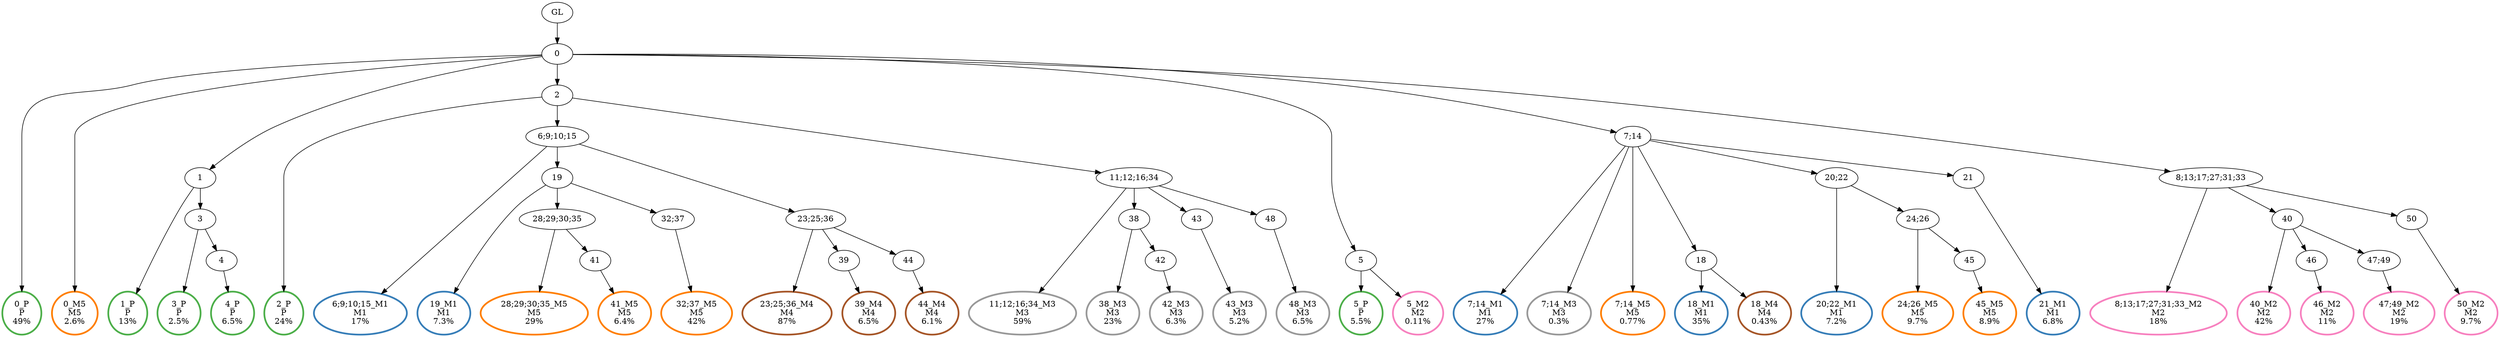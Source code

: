 digraph T {
	{
		rank=same
		63 [penwidth=3,colorscheme=set19,color=3,label="0_P\nP\n49%"]
		61 [penwidth=3,colorscheme=set19,color=3,label="1_P\nP\n13%"]
		59 [penwidth=3,colorscheme=set19,color=3,label="3_P\nP\n2.5%"]
		57 [penwidth=3,colorscheme=set19,color=3,label="4_P\nP\n6.5%"]
		55 [penwidth=3,colorscheme=set19,color=3,label="2_P\nP\n24%"]
		53 [penwidth=3,colorscheme=set19,color=3,label="5_P\nP\n5.5%"]
		51 [penwidth=3,colorscheme=set19,color=2,label="6;9;10;15_M1\nM1\n17%"]
		49 [penwidth=3,colorscheme=set19,color=2,label="19_M1\nM1\n7.3%"]
		47 [penwidth=3,colorscheme=set19,color=2,label="7;14_M1\nM1\n27%"]
		45 [penwidth=3,colorscheme=set19,color=2,label="18_M1\nM1\n35%"]
		43 [penwidth=3,colorscheme=set19,color=2,label="20;22_M1\nM1\n7.2%"]
		41 [penwidth=3,colorscheme=set19,color=2,label="21_M1\nM1\n6.8%"]
		40 [penwidth=3,colorscheme=set19,color=8,label="5_M2\nM2\n0.11%"]
		38 [penwidth=3,colorscheme=set19,color=8,label="8;13;17;27;31;33_M2\nM2\n18%"]
		36 [penwidth=3,colorscheme=set19,color=8,label="40_M2\nM2\n42%"]
		34 [penwidth=3,colorscheme=set19,color=8,label="46_M2\nM2\n11%"]
		32 [penwidth=3,colorscheme=set19,color=8,label="47;49_M2\nM2\n19%"]
		30 [penwidth=3,colorscheme=set19,color=8,label="50_M2\nM2\n9.7%"]
		28 [penwidth=3,colorscheme=set19,color=9,label="11;12;16;34_M3\nM3\n59%"]
		26 [penwidth=3,colorscheme=set19,color=9,label="38_M3\nM3\n23%"]
		24 [penwidth=3,colorscheme=set19,color=9,label="42_M3\nM3\n6.3%"]
		22 [penwidth=3,colorscheme=set19,color=9,label="43_M3\nM3\n5.2%"]
		20 [penwidth=3,colorscheme=set19,color=9,label="48_M3\nM3\n6.5%"]
		19 [penwidth=3,colorscheme=set19,color=9,label="7;14_M3\nM3\n0.3%"]
		17 [penwidth=3,colorscheme=set19,color=7,label="23;25;36_M4\nM4\n87%"]
		15 [penwidth=3,colorscheme=set19,color=7,label="39_M4\nM4\n6.5%"]
		13 [penwidth=3,colorscheme=set19,color=7,label="44_M4\nM4\n6.1%"]
		12 [penwidth=3,colorscheme=set19,color=7,label="18_M4\nM4\n0.43%"]
		11 [penwidth=3,colorscheme=set19,color=5,label="0_M5\nM5\n2.6%"]
		9 [penwidth=3,colorscheme=set19,color=5,label="28;29;30;35_M5\nM5\n29%"]
		7 [penwidth=3,colorscheme=set19,color=5,label="41_M5\nM5\n6.4%"]
		5 [penwidth=3,colorscheme=set19,color=5,label="32;37_M5\nM5\n42%"]
		4 [penwidth=3,colorscheme=set19,color=5,label="7;14_M5\nM5\n0.77%"]
		2 [penwidth=3,colorscheme=set19,color=5,label="24;26_M5\nM5\n9.7%"]
		0 [penwidth=3,colorscheme=set19,color=5,label="45_M5\nM5\n8.9%"]
	}
	65 [label="GL"]
	64 [label="0"]
	62 [label="1"]
	60 [label="3"]
	58 [label="4"]
	56 [label="2"]
	54 [label="5"]
	52 [label="6;9;10;15"]
	50 [label="19"]
	48 [label="7;14"]
	46 [label="18"]
	44 [label="20;22"]
	42 [label="21"]
	39 [label="8;13;17;27;31;33"]
	37 [label="40"]
	35 [label="46"]
	33 [label="47;49"]
	31 [label="50"]
	29 [label="11;12;16;34"]
	27 [label="38"]
	25 [label="42"]
	23 [label="43"]
	21 [label="48"]
	18 [label="23;25;36"]
	16 [label="39"]
	14 [label="44"]
	10 [label="28;29;30;35"]
	8 [label="41"]
	6 [label="32;37"]
	3 [label="24;26"]
	1 [label="45"]
	65 -> 64
	64 -> 63
	64 -> 62
	64 -> 56
	64 -> 54
	64 -> 48
	64 -> 39
	64 -> 11
	62 -> 61
	62 -> 60
	60 -> 59
	60 -> 58
	58 -> 57
	56 -> 55
	56 -> 52
	56 -> 29
	54 -> 53
	54 -> 40
	52 -> 51
	52 -> 50
	52 -> 18
	50 -> 49
	50 -> 10
	50 -> 6
	48 -> 47
	48 -> 46
	48 -> 44
	48 -> 42
	48 -> 19
	48 -> 4
	46 -> 45
	46 -> 12
	44 -> 43
	44 -> 3
	42 -> 41
	39 -> 38
	39 -> 37
	39 -> 31
	37 -> 36
	37 -> 35
	37 -> 33
	35 -> 34
	33 -> 32
	31 -> 30
	29 -> 28
	29 -> 27
	29 -> 23
	29 -> 21
	27 -> 26
	27 -> 25
	25 -> 24
	23 -> 22
	21 -> 20
	18 -> 17
	18 -> 16
	18 -> 14
	16 -> 15
	14 -> 13
	10 -> 9
	10 -> 8
	8 -> 7
	6 -> 5
	3 -> 2
	3 -> 1
	1 -> 0
}
